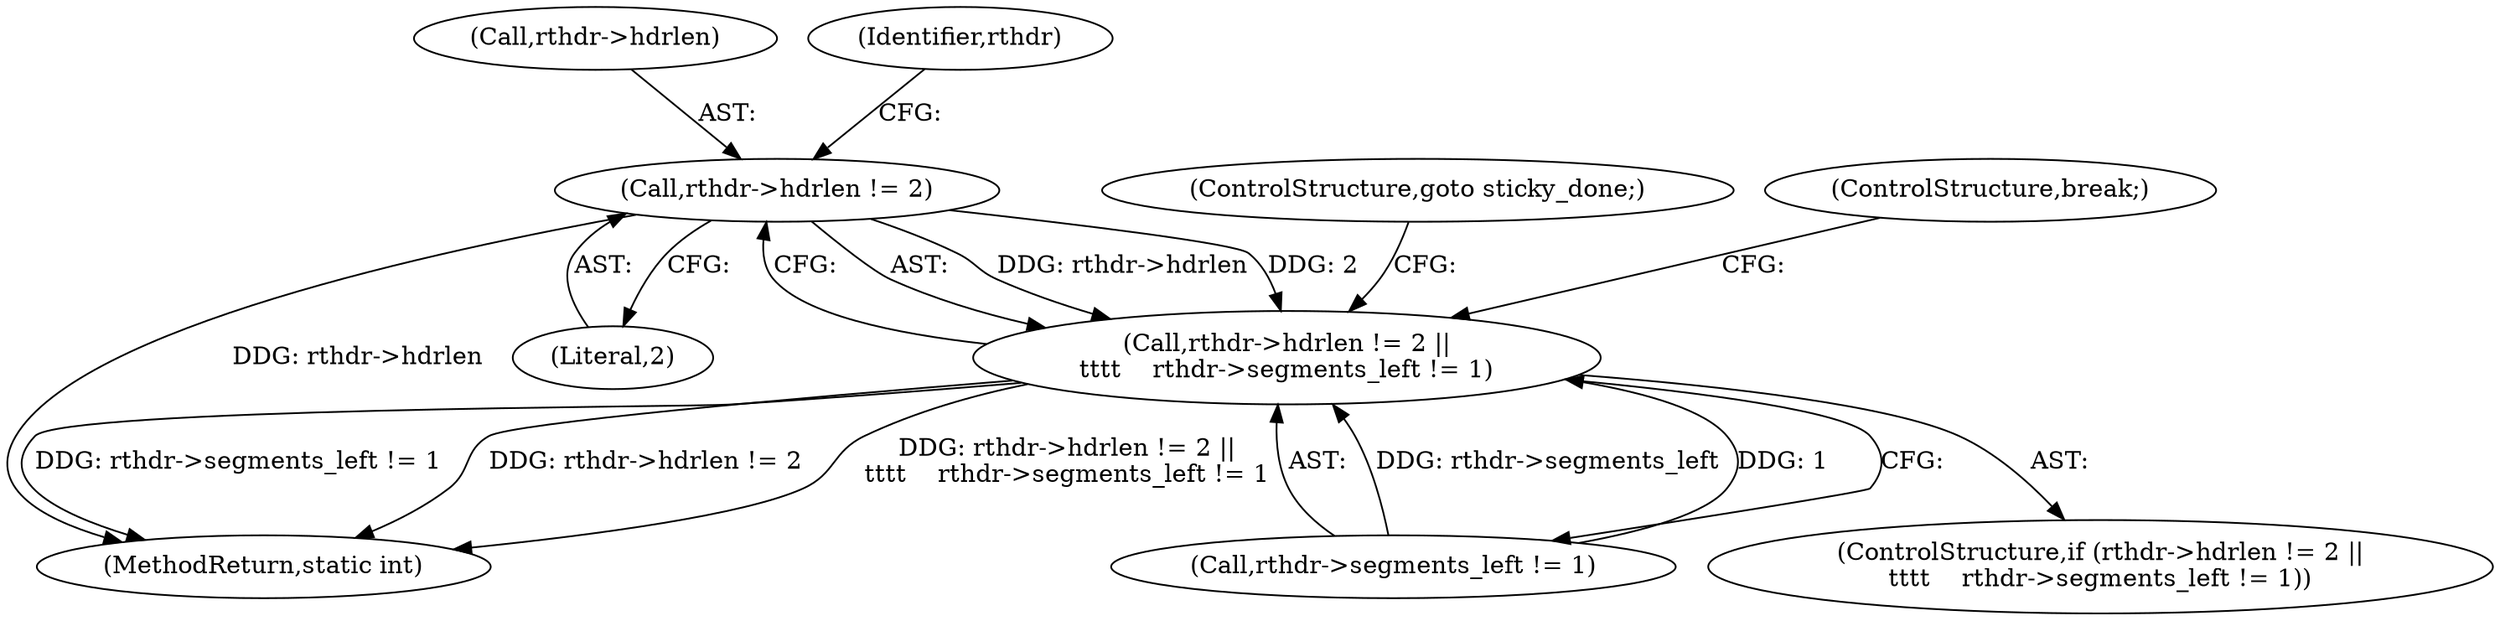 digraph "0_linux_45f6fad84cc305103b28d73482b344d7f5b76f39_11@pointer" {
"1000904" [label="(Call,rthdr->hdrlen != 2)"];
"1000903" [label="(Call,rthdr->hdrlen != 2 ||\n\t\t\t\t    rthdr->segments_left != 1)"];
"1000902" [label="(ControlStructure,if (rthdr->hdrlen != 2 ||\n\t\t\t\t    rthdr->segments_left != 1))"];
"1000904" [label="(Call,rthdr->hdrlen != 2)"];
"1000908" [label="(Literal,2)"];
"1002046" [label="(MethodReturn,static int)"];
"1000905" [label="(Call,rthdr->hdrlen)"];
"1000909" [label="(Call,rthdr->segments_left != 1)"];
"1000911" [label="(Identifier,rthdr)"];
"1000903" [label="(Call,rthdr->hdrlen != 2 ||\n\t\t\t\t    rthdr->segments_left != 1)"];
"1000914" [label="(ControlStructure,goto sticky_done;)"];
"1000915" [label="(ControlStructure,break;)"];
"1000904" -> "1000903"  [label="AST: "];
"1000904" -> "1000908"  [label="CFG: "];
"1000905" -> "1000904"  [label="AST: "];
"1000908" -> "1000904"  [label="AST: "];
"1000911" -> "1000904"  [label="CFG: "];
"1000903" -> "1000904"  [label="CFG: "];
"1000904" -> "1002046"  [label="DDG: rthdr->hdrlen"];
"1000904" -> "1000903"  [label="DDG: rthdr->hdrlen"];
"1000904" -> "1000903"  [label="DDG: 2"];
"1000903" -> "1000902"  [label="AST: "];
"1000903" -> "1000909"  [label="CFG: "];
"1000909" -> "1000903"  [label="AST: "];
"1000914" -> "1000903"  [label="CFG: "];
"1000915" -> "1000903"  [label="CFG: "];
"1000903" -> "1002046"  [label="DDG: rthdr->hdrlen != 2"];
"1000903" -> "1002046"  [label="DDG: rthdr->hdrlen != 2 ||\n\t\t\t\t    rthdr->segments_left != 1"];
"1000903" -> "1002046"  [label="DDG: rthdr->segments_left != 1"];
"1000909" -> "1000903"  [label="DDG: rthdr->segments_left"];
"1000909" -> "1000903"  [label="DDG: 1"];
}
